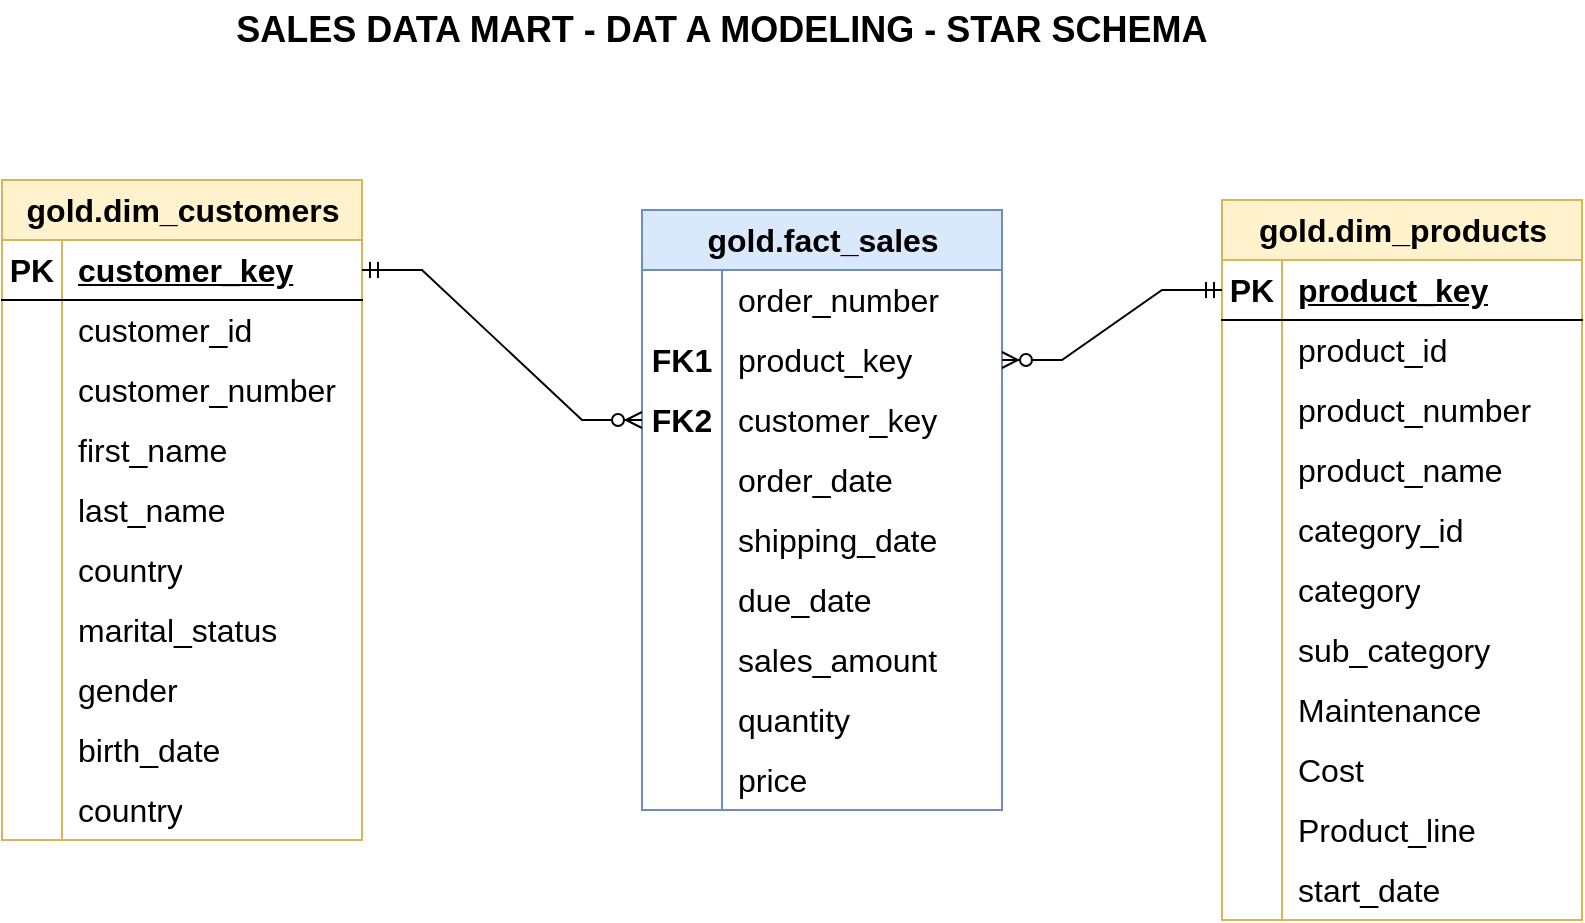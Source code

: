 <mxfile version="27.0.9">
  <diagram name="Page-1" id="srqW4klOQx4rlf8hjsOt">
    <mxGraphModel dx="1042" dy="722" grid="1" gridSize="10" guides="1" tooltips="1" connect="1" arrows="1" fold="1" page="1" pageScale="1" pageWidth="1200" pageHeight="1920" math="0" shadow="0">
      <root>
        <mxCell id="0" />
        <mxCell id="1" parent="0" />
        <mxCell id="CZATRuHfER6_7iqSGHXo-1" value="gold.dim_products" style="shape=table;startSize=30;container=1;collapsible=1;childLayout=tableLayout;fixedRows=1;rowLines=0;fontStyle=1;align=center;resizeLast=1;html=1;fontSize=16;fillColor=#fff2cc;strokeColor=#d6b656;" vertex="1" parent="1">
          <mxGeometry x="680" y="290" width="180" height="360" as="geometry" />
        </mxCell>
        <mxCell id="CZATRuHfER6_7iqSGHXo-2" value="" style="shape=tableRow;horizontal=0;startSize=0;swimlaneHead=0;swimlaneBody=0;fillColor=none;collapsible=0;dropTarget=0;points=[[0,0.5],[1,0.5]];portConstraint=eastwest;top=0;left=0;right=0;bottom=1;" vertex="1" parent="CZATRuHfER6_7iqSGHXo-1">
          <mxGeometry y="30" width="180" height="30" as="geometry" />
        </mxCell>
        <mxCell id="CZATRuHfER6_7iqSGHXo-3" value="PK" style="shape=partialRectangle;connectable=0;fillColor=none;top=0;left=0;bottom=0;right=0;fontStyle=1;overflow=hidden;whiteSpace=wrap;html=1;fontSize=16;" vertex="1" parent="CZATRuHfER6_7iqSGHXo-2">
          <mxGeometry width="30" height="30" as="geometry">
            <mxRectangle width="30" height="30" as="alternateBounds" />
          </mxGeometry>
        </mxCell>
        <mxCell id="CZATRuHfER6_7iqSGHXo-4" value="product_key" style="shape=partialRectangle;connectable=0;fillColor=none;top=0;left=0;bottom=0;right=0;align=left;spacingLeft=6;fontStyle=5;overflow=hidden;whiteSpace=wrap;html=1;fontSize=16;" vertex="1" parent="CZATRuHfER6_7iqSGHXo-2">
          <mxGeometry x="30" width="150" height="30" as="geometry">
            <mxRectangle width="150" height="30" as="alternateBounds" />
          </mxGeometry>
        </mxCell>
        <mxCell id="CZATRuHfER6_7iqSGHXo-5" value="" style="shape=tableRow;horizontal=0;startSize=0;swimlaneHead=0;swimlaneBody=0;fillColor=none;collapsible=0;dropTarget=0;points=[[0,0.5],[1,0.5]];portConstraint=eastwest;top=0;left=0;right=0;bottom=0;fontSize=16;" vertex="1" parent="CZATRuHfER6_7iqSGHXo-1">
          <mxGeometry y="60" width="180" height="30" as="geometry" />
        </mxCell>
        <mxCell id="CZATRuHfER6_7iqSGHXo-6" value="" style="shape=partialRectangle;connectable=0;fillColor=none;top=0;left=0;bottom=0;right=0;editable=1;overflow=hidden;whiteSpace=wrap;html=1;fontSize=16;" vertex="1" parent="CZATRuHfER6_7iqSGHXo-5">
          <mxGeometry width="30" height="30" as="geometry">
            <mxRectangle width="30" height="30" as="alternateBounds" />
          </mxGeometry>
        </mxCell>
        <mxCell id="CZATRuHfER6_7iqSGHXo-7" value="product_id" style="shape=partialRectangle;connectable=0;fillColor=none;top=0;left=0;bottom=0;right=0;align=left;spacingLeft=6;overflow=hidden;whiteSpace=wrap;html=1;fontSize=16;" vertex="1" parent="CZATRuHfER6_7iqSGHXo-5">
          <mxGeometry x="30" width="150" height="30" as="geometry">
            <mxRectangle width="150" height="30" as="alternateBounds" />
          </mxGeometry>
        </mxCell>
        <mxCell id="CZATRuHfER6_7iqSGHXo-8" value="" style="shape=tableRow;horizontal=0;startSize=0;swimlaneHead=0;swimlaneBody=0;fillColor=none;collapsible=0;dropTarget=0;points=[[0,0.5],[1,0.5]];portConstraint=eastwest;top=0;left=0;right=0;bottom=0;fontSize=16;" vertex="1" parent="CZATRuHfER6_7iqSGHXo-1">
          <mxGeometry y="90" width="180" height="30" as="geometry" />
        </mxCell>
        <mxCell id="CZATRuHfER6_7iqSGHXo-9" value="" style="shape=partialRectangle;connectable=0;fillColor=none;top=0;left=0;bottom=0;right=0;editable=1;overflow=hidden;whiteSpace=wrap;html=1;fontSize=16;" vertex="1" parent="CZATRuHfER6_7iqSGHXo-8">
          <mxGeometry width="30" height="30" as="geometry">
            <mxRectangle width="30" height="30" as="alternateBounds" />
          </mxGeometry>
        </mxCell>
        <mxCell id="CZATRuHfER6_7iqSGHXo-10" value="product_number" style="shape=partialRectangle;connectable=0;fillColor=none;top=0;left=0;bottom=0;right=0;align=left;spacingLeft=6;overflow=hidden;whiteSpace=wrap;html=1;fontSize=16;" vertex="1" parent="CZATRuHfER6_7iqSGHXo-8">
          <mxGeometry x="30" width="150" height="30" as="geometry">
            <mxRectangle width="150" height="30" as="alternateBounds" />
          </mxGeometry>
        </mxCell>
        <mxCell id="CZATRuHfER6_7iqSGHXo-11" value="" style="shape=tableRow;horizontal=0;startSize=0;swimlaneHead=0;swimlaneBody=0;fillColor=none;collapsible=0;dropTarget=0;points=[[0,0.5],[1,0.5]];portConstraint=eastwest;top=0;left=0;right=0;bottom=0;fontSize=16;" vertex="1" parent="CZATRuHfER6_7iqSGHXo-1">
          <mxGeometry y="120" width="180" height="30" as="geometry" />
        </mxCell>
        <mxCell id="CZATRuHfER6_7iqSGHXo-12" value="" style="shape=partialRectangle;connectable=0;fillColor=none;top=0;left=0;bottom=0;right=0;editable=1;overflow=hidden;whiteSpace=wrap;html=1;fontSize=16;" vertex="1" parent="CZATRuHfER6_7iqSGHXo-11">
          <mxGeometry width="30" height="30" as="geometry">
            <mxRectangle width="30" height="30" as="alternateBounds" />
          </mxGeometry>
        </mxCell>
        <mxCell id="CZATRuHfER6_7iqSGHXo-13" value="product_name" style="shape=partialRectangle;connectable=0;fillColor=none;top=0;left=0;bottom=0;right=0;align=left;spacingLeft=6;overflow=hidden;whiteSpace=wrap;html=1;fontSize=16;" vertex="1" parent="CZATRuHfER6_7iqSGHXo-11">
          <mxGeometry x="30" width="150" height="30" as="geometry">
            <mxRectangle width="150" height="30" as="alternateBounds" />
          </mxGeometry>
        </mxCell>
        <mxCell id="CZATRuHfER6_7iqSGHXo-43" style="shape=tableRow;horizontal=0;startSize=0;swimlaneHead=0;swimlaneBody=0;fillColor=none;collapsible=0;dropTarget=0;points=[[0,0.5],[1,0.5]];portConstraint=eastwest;top=0;left=0;right=0;bottom=0;fontSize=16;" vertex="1" parent="CZATRuHfER6_7iqSGHXo-1">
          <mxGeometry y="150" width="180" height="30" as="geometry" />
        </mxCell>
        <mxCell id="CZATRuHfER6_7iqSGHXo-44" style="shape=partialRectangle;connectable=0;fillColor=none;top=0;left=0;bottom=0;right=0;editable=1;overflow=hidden;whiteSpace=wrap;html=1;fontSize=16;" vertex="1" parent="CZATRuHfER6_7iqSGHXo-43">
          <mxGeometry width="30" height="30" as="geometry">
            <mxRectangle width="30" height="30" as="alternateBounds" />
          </mxGeometry>
        </mxCell>
        <mxCell id="CZATRuHfER6_7iqSGHXo-45" value="category_id" style="shape=partialRectangle;connectable=0;fillColor=none;top=0;left=0;bottom=0;right=0;align=left;spacingLeft=6;overflow=hidden;whiteSpace=wrap;html=1;fontSize=16;" vertex="1" parent="CZATRuHfER6_7iqSGHXo-43">
          <mxGeometry x="30" width="150" height="30" as="geometry">
            <mxRectangle width="150" height="30" as="alternateBounds" />
          </mxGeometry>
        </mxCell>
        <mxCell id="CZATRuHfER6_7iqSGHXo-52" style="shape=tableRow;horizontal=0;startSize=0;swimlaneHead=0;swimlaneBody=0;fillColor=none;collapsible=0;dropTarget=0;points=[[0,0.5],[1,0.5]];portConstraint=eastwest;top=0;left=0;right=0;bottom=0;fontSize=16;" vertex="1" parent="CZATRuHfER6_7iqSGHXo-1">
          <mxGeometry y="180" width="180" height="30" as="geometry" />
        </mxCell>
        <mxCell id="CZATRuHfER6_7iqSGHXo-53" style="shape=partialRectangle;connectable=0;fillColor=none;top=0;left=0;bottom=0;right=0;editable=1;overflow=hidden;whiteSpace=wrap;html=1;fontSize=16;" vertex="1" parent="CZATRuHfER6_7iqSGHXo-52">
          <mxGeometry width="30" height="30" as="geometry">
            <mxRectangle width="30" height="30" as="alternateBounds" />
          </mxGeometry>
        </mxCell>
        <mxCell id="CZATRuHfER6_7iqSGHXo-54" value="category" style="shape=partialRectangle;connectable=0;fillColor=none;top=0;left=0;bottom=0;right=0;align=left;spacingLeft=6;overflow=hidden;whiteSpace=wrap;html=1;fontSize=16;" vertex="1" parent="CZATRuHfER6_7iqSGHXo-52">
          <mxGeometry x="30" width="150" height="30" as="geometry">
            <mxRectangle width="150" height="30" as="alternateBounds" />
          </mxGeometry>
        </mxCell>
        <mxCell id="CZATRuHfER6_7iqSGHXo-49" style="shape=tableRow;horizontal=0;startSize=0;swimlaneHead=0;swimlaneBody=0;fillColor=none;collapsible=0;dropTarget=0;points=[[0,0.5],[1,0.5]];portConstraint=eastwest;top=0;left=0;right=0;bottom=0;fontSize=16;" vertex="1" parent="CZATRuHfER6_7iqSGHXo-1">
          <mxGeometry y="210" width="180" height="30" as="geometry" />
        </mxCell>
        <mxCell id="CZATRuHfER6_7iqSGHXo-50" style="shape=partialRectangle;connectable=0;fillColor=none;top=0;left=0;bottom=0;right=0;editable=1;overflow=hidden;whiteSpace=wrap;html=1;fontSize=16;" vertex="1" parent="CZATRuHfER6_7iqSGHXo-49">
          <mxGeometry width="30" height="30" as="geometry">
            <mxRectangle width="30" height="30" as="alternateBounds" />
          </mxGeometry>
        </mxCell>
        <mxCell id="CZATRuHfER6_7iqSGHXo-51" value="sub_category" style="shape=partialRectangle;connectable=0;fillColor=none;top=0;left=0;bottom=0;right=0;align=left;spacingLeft=6;overflow=hidden;whiteSpace=wrap;html=1;fontSize=16;" vertex="1" parent="CZATRuHfER6_7iqSGHXo-49">
          <mxGeometry x="30" width="150" height="30" as="geometry">
            <mxRectangle width="150" height="30" as="alternateBounds" />
          </mxGeometry>
        </mxCell>
        <mxCell id="CZATRuHfER6_7iqSGHXo-46" style="shape=tableRow;horizontal=0;startSize=0;swimlaneHead=0;swimlaneBody=0;fillColor=none;collapsible=0;dropTarget=0;points=[[0,0.5],[1,0.5]];portConstraint=eastwest;top=0;left=0;right=0;bottom=0;fontSize=16;" vertex="1" parent="CZATRuHfER6_7iqSGHXo-1">
          <mxGeometry y="240" width="180" height="30" as="geometry" />
        </mxCell>
        <mxCell id="CZATRuHfER6_7iqSGHXo-47" style="shape=partialRectangle;connectable=0;fillColor=none;top=0;left=0;bottom=0;right=0;editable=1;overflow=hidden;whiteSpace=wrap;html=1;fontSize=16;" vertex="1" parent="CZATRuHfER6_7iqSGHXo-46">
          <mxGeometry width="30" height="30" as="geometry">
            <mxRectangle width="30" height="30" as="alternateBounds" />
          </mxGeometry>
        </mxCell>
        <mxCell id="CZATRuHfER6_7iqSGHXo-48" value="Maintenance" style="shape=partialRectangle;connectable=0;fillColor=none;top=0;left=0;bottom=0;right=0;align=left;spacingLeft=6;overflow=hidden;whiteSpace=wrap;html=1;fontSize=16;" vertex="1" parent="CZATRuHfER6_7iqSGHXo-46">
          <mxGeometry x="30" width="150" height="30" as="geometry">
            <mxRectangle width="150" height="30" as="alternateBounds" />
          </mxGeometry>
        </mxCell>
        <mxCell id="CZATRuHfER6_7iqSGHXo-55" style="shape=tableRow;horizontal=0;startSize=0;swimlaneHead=0;swimlaneBody=0;fillColor=none;collapsible=0;dropTarget=0;points=[[0,0.5],[1,0.5]];portConstraint=eastwest;top=0;left=0;right=0;bottom=0;fontSize=16;" vertex="1" parent="CZATRuHfER6_7iqSGHXo-1">
          <mxGeometry y="270" width="180" height="30" as="geometry" />
        </mxCell>
        <mxCell id="CZATRuHfER6_7iqSGHXo-56" style="shape=partialRectangle;connectable=0;fillColor=none;top=0;left=0;bottom=0;right=0;editable=1;overflow=hidden;whiteSpace=wrap;html=1;fontSize=16;" vertex="1" parent="CZATRuHfER6_7iqSGHXo-55">
          <mxGeometry width="30" height="30" as="geometry">
            <mxRectangle width="30" height="30" as="alternateBounds" />
          </mxGeometry>
        </mxCell>
        <mxCell id="CZATRuHfER6_7iqSGHXo-57" value="Cost" style="shape=partialRectangle;connectable=0;fillColor=none;top=0;left=0;bottom=0;right=0;align=left;spacingLeft=6;overflow=hidden;whiteSpace=wrap;html=1;fontSize=16;" vertex="1" parent="CZATRuHfER6_7iqSGHXo-55">
          <mxGeometry x="30" width="150" height="30" as="geometry">
            <mxRectangle width="150" height="30" as="alternateBounds" />
          </mxGeometry>
        </mxCell>
        <mxCell id="CZATRuHfER6_7iqSGHXo-58" style="shape=tableRow;horizontal=0;startSize=0;swimlaneHead=0;swimlaneBody=0;fillColor=none;collapsible=0;dropTarget=0;points=[[0,0.5],[1,0.5]];portConstraint=eastwest;top=0;left=0;right=0;bottom=0;fontSize=16;" vertex="1" parent="CZATRuHfER6_7iqSGHXo-1">
          <mxGeometry y="300" width="180" height="30" as="geometry" />
        </mxCell>
        <mxCell id="CZATRuHfER6_7iqSGHXo-59" style="shape=partialRectangle;connectable=0;fillColor=none;top=0;left=0;bottom=0;right=0;editable=1;overflow=hidden;whiteSpace=wrap;html=1;fontSize=16;" vertex="1" parent="CZATRuHfER6_7iqSGHXo-58">
          <mxGeometry width="30" height="30" as="geometry">
            <mxRectangle width="30" height="30" as="alternateBounds" />
          </mxGeometry>
        </mxCell>
        <mxCell id="CZATRuHfER6_7iqSGHXo-60" value="Product_line" style="shape=partialRectangle;connectable=0;fillColor=none;top=0;left=0;bottom=0;right=0;align=left;spacingLeft=6;overflow=hidden;whiteSpace=wrap;html=1;fontSize=16;" vertex="1" parent="CZATRuHfER6_7iqSGHXo-58">
          <mxGeometry x="30" width="150" height="30" as="geometry">
            <mxRectangle width="150" height="30" as="alternateBounds" />
          </mxGeometry>
        </mxCell>
        <mxCell id="CZATRuHfER6_7iqSGHXo-61" style="shape=tableRow;horizontal=0;startSize=0;swimlaneHead=0;swimlaneBody=0;fillColor=none;collapsible=0;dropTarget=0;points=[[0,0.5],[1,0.5]];portConstraint=eastwest;top=0;left=0;right=0;bottom=0;fontSize=16;" vertex="1" parent="CZATRuHfER6_7iqSGHXo-1">
          <mxGeometry y="330" width="180" height="30" as="geometry" />
        </mxCell>
        <mxCell id="CZATRuHfER6_7iqSGHXo-62" style="shape=partialRectangle;connectable=0;fillColor=none;top=0;left=0;bottom=0;right=0;editable=1;overflow=hidden;whiteSpace=wrap;html=1;fontSize=16;" vertex="1" parent="CZATRuHfER6_7iqSGHXo-61">
          <mxGeometry width="30" height="30" as="geometry">
            <mxRectangle width="30" height="30" as="alternateBounds" />
          </mxGeometry>
        </mxCell>
        <mxCell id="CZATRuHfER6_7iqSGHXo-63" value="start_date" style="shape=partialRectangle;connectable=0;fillColor=none;top=0;left=0;bottom=0;right=0;align=left;spacingLeft=6;overflow=hidden;whiteSpace=wrap;html=1;fontSize=16;" vertex="1" parent="CZATRuHfER6_7iqSGHXo-61">
          <mxGeometry x="30" width="150" height="30" as="geometry">
            <mxRectangle width="150" height="30" as="alternateBounds" />
          </mxGeometry>
        </mxCell>
        <mxCell id="CZATRuHfER6_7iqSGHXo-14" value="gold.fact_sales" style="shape=table;startSize=30;container=1;collapsible=1;childLayout=tableLayout;fixedRows=1;rowLines=0;fontStyle=1;align=center;resizeLast=1;html=1;fontSize=16;fillColor=#dae8fc;strokeColor=#6c8ebf;" vertex="1" parent="1">
          <mxGeometry x="390" y="295" width="180" height="300" as="geometry">
            <mxRectangle x="250" y="275" width="120" height="30" as="alternateBounds" />
          </mxGeometry>
        </mxCell>
        <mxCell id="CZATRuHfER6_7iqSGHXo-18" value="" style="shape=tableRow;horizontal=0;startSize=0;swimlaneHead=0;swimlaneBody=0;fillColor=none;collapsible=0;dropTarget=0;points=[[0,0.5],[1,0.5]];portConstraint=eastwest;top=0;left=0;right=0;bottom=0;fontSize=16;" vertex="1" parent="CZATRuHfER6_7iqSGHXo-14">
          <mxGeometry y="30" width="180" height="30" as="geometry" />
        </mxCell>
        <mxCell id="CZATRuHfER6_7iqSGHXo-19" value="" style="shape=partialRectangle;connectable=0;fillColor=none;top=0;left=0;bottom=0;right=0;editable=1;overflow=hidden;whiteSpace=wrap;html=1;fontSize=16;" vertex="1" parent="CZATRuHfER6_7iqSGHXo-18">
          <mxGeometry width="40" height="30" as="geometry">
            <mxRectangle width="40" height="30" as="alternateBounds" />
          </mxGeometry>
        </mxCell>
        <mxCell id="CZATRuHfER6_7iqSGHXo-20" value="order_number" style="shape=partialRectangle;connectable=0;fillColor=none;top=0;left=0;bottom=0;right=0;align=left;spacingLeft=6;overflow=hidden;whiteSpace=wrap;html=1;fontSize=16;" vertex="1" parent="CZATRuHfER6_7iqSGHXo-18">
          <mxGeometry x="40" width="140" height="30" as="geometry">
            <mxRectangle width="140" height="30" as="alternateBounds" />
          </mxGeometry>
        </mxCell>
        <mxCell id="CZATRuHfER6_7iqSGHXo-21" value="" style="shape=tableRow;horizontal=0;startSize=0;swimlaneHead=0;swimlaneBody=0;fillColor=none;collapsible=0;dropTarget=0;points=[[0,0.5],[1,0.5]];portConstraint=eastwest;top=0;left=0;right=0;bottom=0;fontSize=16;" vertex="1" parent="CZATRuHfER6_7iqSGHXo-14">
          <mxGeometry y="60" width="180" height="30" as="geometry" />
        </mxCell>
        <mxCell id="CZATRuHfER6_7iqSGHXo-22" value="FK1" style="shape=partialRectangle;connectable=0;fillColor=none;top=0;left=0;bottom=0;right=0;editable=1;overflow=hidden;whiteSpace=wrap;html=1;fontSize=16;fontStyle=1" vertex="1" parent="CZATRuHfER6_7iqSGHXo-21">
          <mxGeometry width="40" height="30" as="geometry">
            <mxRectangle width="40" height="30" as="alternateBounds" />
          </mxGeometry>
        </mxCell>
        <mxCell id="CZATRuHfER6_7iqSGHXo-23" value="product_key" style="shape=partialRectangle;connectable=0;fillColor=none;top=0;left=0;bottom=0;right=0;align=left;spacingLeft=6;overflow=hidden;whiteSpace=wrap;html=1;fontSize=16;" vertex="1" parent="CZATRuHfER6_7iqSGHXo-21">
          <mxGeometry x="40" width="140" height="30" as="geometry">
            <mxRectangle width="140" height="30" as="alternateBounds" />
          </mxGeometry>
        </mxCell>
        <mxCell id="CZATRuHfER6_7iqSGHXo-24" value="" style="shape=tableRow;horizontal=0;startSize=0;swimlaneHead=0;swimlaneBody=0;fillColor=none;collapsible=0;dropTarget=0;points=[[0,0.5],[1,0.5]];portConstraint=eastwest;top=0;left=0;right=0;bottom=0;fontSize=16;" vertex="1" parent="CZATRuHfER6_7iqSGHXo-14">
          <mxGeometry y="90" width="180" height="30" as="geometry" />
        </mxCell>
        <mxCell id="CZATRuHfER6_7iqSGHXo-25" value="FK2" style="shape=partialRectangle;connectable=0;fillColor=none;top=0;left=0;bottom=0;right=0;editable=1;overflow=hidden;whiteSpace=wrap;html=1;fontSize=16;fontStyle=1" vertex="1" parent="CZATRuHfER6_7iqSGHXo-24">
          <mxGeometry width="40" height="30" as="geometry">
            <mxRectangle width="40" height="30" as="alternateBounds" />
          </mxGeometry>
        </mxCell>
        <mxCell id="CZATRuHfER6_7iqSGHXo-26" value="customer_key" style="shape=partialRectangle;connectable=0;fillColor=none;top=0;left=0;bottom=0;right=0;align=left;spacingLeft=6;overflow=hidden;whiteSpace=wrap;html=1;fontSize=16;" vertex="1" parent="CZATRuHfER6_7iqSGHXo-24">
          <mxGeometry x="40" width="140" height="30" as="geometry">
            <mxRectangle width="140" height="30" as="alternateBounds" />
          </mxGeometry>
        </mxCell>
        <mxCell id="CZATRuHfER6_7iqSGHXo-85" style="shape=tableRow;horizontal=0;startSize=0;swimlaneHead=0;swimlaneBody=0;fillColor=none;collapsible=0;dropTarget=0;points=[[0,0.5],[1,0.5]];portConstraint=eastwest;top=0;left=0;right=0;bottom=0;fontSize=16;" vertex="1" parent="CZATRuHfER6_7iqSGHXo-14">
          <mxGeometry y="120" width="180" height="30" as="geometry" />
        </mxCell>
        <mxCell id="CZATRuHfER6_7iqSGHXo-86" style="shape=partialRectangle;connectable=0;fillColor=none;top=0;left=0;bottom=0;right=0;editable=1;overflow=hidden;whiteSpace=wrap;html=1;fontSize=16;" vertex="1" parent="CZATRuHfER6_7iqSGHXo-85">
          <mxGeometry width="40" height="30" as="geometry">
            <mxRectangle width="40" height="30" as="alternateBounds" />
          </mxGeometry>
        </mxCell>
        <mxCell id="CZATRuHfER6_7iqSGHXo-87" value="order_date" style="shape=partialRectangle;connectable=0;fillColor=none;top=0;left=0;bottom=0;right=0;align=left;spacingLeft=6;overflow=hidden;whiteSpace=wrap;html=1;fontSize=16;" vertex="1" parent="CZATRuHfER6_7iqSGHXo-85">
          <mxGeometry x="40" width="140" height="30" as="geometry">
            <mxRectangle width="140" height="30" as="alternateBounds" />
          </mxGeometry>
        </mxCell>
        <mxCell id="CZATRuHfER6_7iqSGHXo-88" style="shape=tableRow;horizontal=0;startSize=0;swimlaneHead=0;swimlaneBody=0;fillColor=none;collapsible=0;dropTarget=0;points=[[0,0.5],[1,0.5]];portConstraint=eastwest;top=0;left=0;right=0;bottom=0;fontSize=16;" vertex="1" parent="CZATRuHfER6_7iqSGHXo-14">
          <mxGeometry y="150" width="180" height="30" as="geometry" />
        </mxCell>
        <mxCell id="CZATRuHfER6_7iqSGHXo-89" style="shape=partialRectangle;connectable=0;fillColor=none;top=0;left=0;bottom=0;right=0;editable=1;overflow=hidden;whiteSpace=wrap;html=1;fontSize=16;" vertex="1" parent="CZATRuHfER6_7iqSGHXo-88">
          <mxGeometry width="40" height="30" as="geometry">
            <mxRectangle width="40" height="30" as="alternateBounds" />
          </mxGeometry>
        </mxCell>
        <mxCell id="CZATRuHfER6_7iqSGHXo-90" value="shipping_date" style="shape=partialRectangle;connectable=0;fillColor=none;top=0;left=0;bottom=0;right=0;align=left;spacingLeft=6;overflow=hidden;whiteSpace=wrap;html=1;fontSize=16;" vertex="1" parent="CZATRuHfER6_7iqSGHXo-88">
          <mxGeometry x="40" width="140" height="30" as="geometry">
            <mxRectangle width="140" height="30" as="alternateBounds" />
          </mxGeometry>
        </mxCell>
        <mxCell id="CZATRuHfER6_7iqSGHXo-91" style="shape=tableRow;horizontal=0;startSize=0;swimlaneHead=0;swimlaneBody=0;fillColor=none;collapsible=0;dropTarget=0;points=[[0,0.5],[1,0.5]];portConstraint=eastwest;top=0;left=0;right=0;bottom=0;fontSize=16;" vertex="1" parent="CZATRuHfER6_7iqSGHXo-14">
          <mxGeometry y="180" width="180" height="30" as="geometry" />
        </mxCell>
        <mxCell id="CZATRuHfER6_7iqSGHXo-92" style="shape=partialRectangle;connectable=0;fillColor=none;top=0;left=0;bottom=0;right=0;editable=1;overflow=hidden;whiteSpace=wrap;html=1;fontSize=16;" vertex="1" parent="CZATRuHfER6_7iqSGHXo-91">
          <mxGeometry width="40" height="30" as="geometry">
            <mxRectangle width="40" height="30" as="alternateBounds" />
          </mxGeometry>
        </mxCell>
        <mxCell id="CZATRuHfER6_7iqSGHXo-93" value="due_date" style="shape=partialRectangle;connectable=0;fillColor=none;top=0;left=0;bottom=0;right=0;align=left;spacingLeft=6;overflow=hidden;whiteSpace=wrap;html=1;fontSize=16;" vertex="1" parent="CZATRuHfER6_7iqSGHXo-91">
          <mxGeometry x="40" width="140" height="30" as="geometry">
            <mxRectangle width="140" height="30" as="alternateBounds" />
          </mxGeometry>
        </mxCell>
        <mxCell id="CZATRuHfER6_7iqSGHXo-94" style="shape=tableRow;horizontal=0;startSize=0;swimlaneHead=0;swimlaneBody=0;fillColor=none;collapsible=0;dropTarget=0;points=[[0,0.5],[1,0.5]];portConstraint=eastwest;top=0;left=0;right=0;bottom=0;fontSize=16;" vertex="1" parent="CZATRuHfER6_7iqSGHXo-14">
          <mxGeometry y="210" width="180" height="30" as="geometry" />
        </mxCell>
        <mxCell id="CZATRuHfER6_7iqSGHXo-95" style="shape=partialRectangle;connectable=0;fillColor=none;top=0;left=0;bottom=0;right=0;editable=1;overflow=hidden;whiteSpace=wrap;html=1;fontSize=16;" vertex="1" parent="CZATRuHfER6_7iqSGHXo-94">
          <mxGeometry width="40" height="30" as="geometry">
            <mxRectangle width="40" height="30" as="alternateBounds" />
          </mxGeometry>
        </mxCell>
        <mxCell id="CZATRuHfER6_7iqSGHXo-96" value="sales_amount" style="shape=partialRectangle;connectable=0;fillColor=none;top=0;left=0;bottom=0;right=0;align=left;spacingLeft=6;overflow=hidden;whiteSpace=wrap;html=1;fontSize=16;" vertex="1" parent="CZATRuHfER6_7iqSGHXo-94">
          <mxGeometry x="40" width="140" height="30" as="geometry">
            <mxRectangle width="140" height="30" as="alternateBounds" />
          </mxGeometry>
        </mxCell>
        <mxCell id="CZATRuHfER6_7iqSGHXo-97" style="shape=tableRow;horizontal=0;startSize=0;swimlaneHead=0;swimlaneBody=0;fillColor=none;collapsible=0;dropTarget=0;points=[[0,0.5],[1,0.5]];portConstraint=eastwest;top=0;left=0;right=0;bottom=0;fontSize=16;" vertex="1" parent="CZATRuHfER6_7iqSGHXo-14">
          <mxGeometry y="240" width="180" height="30" as="geometry" />
        </mxCell>
        <mxCell id="CZATRuHfER6_7iqSGHXo-98" style="shape=partialRectangle;connectable=0;fillColor=none;top=0;left=0;bottom=0;right=0;editable=1;overflow=hidden;whiteSpace=wrap;html=1;fontSize=16;" vertex="1" parent="CZATRuHfER6_7iqSGHXo-97">
          <mxGeometry width="40" height="30" as="geometry">
            <mxRectangle width="40" height="30" as="alternateBounds" />
          </mxGeometry>
        </mxCell>
        <mxCell id="CZATRuHfER6_7iqSGHXo-99" value="quantity" style="shape=partialRectangle;connectable=0;fillColor=none;top=0;left=0;bottom=0;right=0;align=left;spacingLeft=6;overflow=hidden;whiteSpace=wrap;html=1;fontSize=16;" vertex="1" parent="CZATRuHfER6_7iqSGHXo-97">
          <mxGeometry x="40" width="140" height="30" as="geometry">
            <mxRectangle width="140" height="30" as="alternateBounds" />
          </mxGeometry>
        </mxCell>
        <mxCell id="CZATRuHfER6_7iqSGHXo-100" style="shape=tableRow;horizontal=0;startSize=0;swimlaneHead=0;swimlaneBody=0;fillColor=none;collapsible=0;dropTarget=0;points=[[0,0.5],[1,0.5]];portConstraint=eastwest;top=0;left=0;right=0;bottom=0;fontSize=16;" vertex="1" parent="CZATRuHfER6_7iqSGHXo-14">
          <mxGeometry y="270" width="180" height="30" as="geometry" />
        </mxCell>
        <mxCell id="CZATRuHfER6_7iqSGHXo-101" style="shape=partialRectangle;connectable=0;fillColor=none;top=0;left=0;bottom=0;right=0;editable=1;overflow=hidden;whiteSpace=wrap;html=1;fontSize=16;" vertex="1" parent="CZATRuHfER6_7iqSGHXo-100">
          <mxGeometry width="40" height="30" as="geometry">
            <mxRectangle width="40" height="30" as="alternateBounds" />
          </mxGeometry>
        </mxCell>
        <mxCell id="CZATRuHfER6_7iqSGHXo-102" value="price" style="shape=partialRectangle;connectable=0;fillColor=none;top=0;left=0;bottom=0;right=0;align=left;spacingLeft=6;overflow=hidden;whiteSpace=wrap;html=1;fontSize=16;" vertex="1" parent="CZATRuHfER6_7iqSGHXo-100">
          <mxGeometry x="40" width="140" height="30" as="geometry">
            <mxRectangle width="140" height="30" as="alternateBounds" />
          </mxGeometry>
        </mxCell>
        <mxCell id="CZATRuHfER6_7iqSGHXo-27" value="gold.dim_customers" style="shape=table;startSize=30;container=1;collapsible=1;childLayout=tableLayout;fixedRows=1;rowLines=0;fontStyle=1;align=center;resizeLast=1;html=1;fontSize=16;fillColor=#fff2cc;strokeColor=#d6b656;" vertex="1" parent="1">
          <mxGeometry x="70" y="280" width="180" height="330" as="geometry" />
        </mxCell>
        <mxCell id="CZATRuHfER6_7iqSGHXo-28" value="" style="shape=tableRow;horizontal=0;startSize=0;swimlaneHead=0;swimlaneBody=0;fillColor=none;collapsible=0;dropTarget=0;points=[[0,0.5],[1,0.5]];portConstraint=eastwest;top=0;left=0;right=0;bottom=1;fontSize=16;" vertex="1" parent="CZATRuHfER6_7iqSGHXo-27">
          <mxGeometry y="30" width="180" height="30" as="geometry" />
        </mxCell>
        <mxCell id="CZATRuHfER6_7iqSGHXo-29" value="PK" style="shape=partialRectangle;connectable=0;fillColor=none;top=0;left=0;bottom=0;right=0;fontStyle=1;overflow=hidden;whiteSpace=wrap;html=1;fontSize=16;" vertex="1" parent="CZATRuHfER6_7iqSGHXo-28">
          <mxGeometry width="30" height="30" as="geometry">
            <mxRectangle width="30" height="30" as="alternateBounds" />
          </mxGeometry>
        </mxCell>
        <mxCell id="CZATRuHfER6_7iqSGHXo-30" value="customer_key" style="shape=partialRectangle;connectable=0;fillColor=none;top=0;left=0;bottom=0;right=0;align=left;spacingLeft=6;fontStyle=5;overflow=hidden;whiteSpace=wrap;html=1;fontSize=16;" vertex="1" parent="CZATRuHfER6_7iqSGHXo-28">
          <mxGeometry x="30" width="150" height="30" as="geometry">
            <mxRectangle width="150" height="30" as="alternateBounds" />
          </mxGeometry>
        </mxCell>
        <mxCell id="CZATRuHfER6_7iqSGHXo-31" value="" style="shape=tableRow;horizontal=0;startSize=0;swimlaneHead=0;swimlaneBody=0;fillColor=none;collapsible=0;dropTarget=0;points=[[0,0.5],[1,0.5]];portConstraint=eastwest;top=0;left=0;right=0;bottom=0;fontSize=16;" vertex="1" parent="CZATRuHfER6_7iqSGHXo-27">
          <mxGeometry y="60" width="180" height="30" as="geometry" />
        </mxCell>
        <mxCell id="CZATRuHfER6_7iqSGHXo-32" value="" style="shape=partialRectangle;connectable=0;fillColor=none;top=0;left=0;bottom=0;right=0;editable=1;overflow=hidden;whiteSpace=wrap;html=1;fontSize=16;" vertex="1" parent="CZATRuHfER6_7iqSGHXo-31">
          <mxGeometry width="30" height="30" as="geometry">
            <mxRectangle width="30" height="30" as="alternateBounds" />
          </mxGeometry>
        </mxCell>
        <mxCell id="CZATRuHfER6_7iqSGHXo-33" value="customer_id" style="shape=partialRectangle;connectable=0;fillColor=none;top=0;left=0;bottom=0;right=0;align=left;spacingLeft=6;overflow=hidden;whiteSpace=wrap;html=1;fontSize=16;" vertex="1" parent="CZATRuHfER6_7iqSGHXo-31">
          <mxGeometry x="30" width="150" height="30" as="geometry">
            <mxRectangle width="150" height="30" as="alternateBounds" />
          </mxGeometry>
        </mxCell>
        <mxCell id="CZATRuHfER6_7iqSGHXo-34" value="" style="shape=tableRow;horizontal=0;startSize=0;swimlaneHead=0;swimlaneBody=0;fillColor=none;collapsible=0;dropTarget=0;points=[[0,0.5],[1,0.5]];portConstraint=eastwest;top=0;left=0;right=0;bottom=0;fontSize=16;" vertex="1" parent="CZATRuHfER6_7iqSGHXo-27">
          <mxGeometry y="90" width="180" height="30" as="geometry" />
        </mxCell>
        <mxCell id="CZATRuHfER6_7iqSGHXo-35" value="" style="shape=partialRectangle;connectable=0;fillColor=none;top=0;left=0;bottom=0;right=0;editable=1;overflow=hidden;whiteSpace=wrap;html=1;fontSize=16;" vertex="1" parent="CZATRuHfER6_7iqSGHXo-34">
          <mxGeometry width="30" height="30" as="geometry">
            <mxRectangle width="30" height="30" as="alternateBounds" />
          </mxGeometry>
        </mxCell>
        <mxCell id="CZATRuHfER6_7iqSGHXo-36" value="customer_number" style="shape=partialRectangle;connectable=0;fillColor=none;top=0;left=0;bottom=0;right=0;align=left;spacingLeft=6;overflow=hidden;whiteSpace=wrap;html=1;fontSize=16;" vertex="1" parent="CZATRuHfER6_7iqSGHXo-34">
          <mxGeometry x="30" width="150" height="30" as="geometry">
            <mxRectangle width="150" height="30" as="alternateBounds" />
          </mxGeometry>
        </mxCell>
        <mxCell id="CZATRuHfER6_7iqSGHXo-37" value="" style="shape=tableRow;horizontal=0;startSize=0;swimlaneHead=0;swimlaneBody=0;fillColor=none;collapsible=0;dropTarget=0;points=[[0,0.5],[1,0.5]];portConstraint=eastwest;top=0;left=0;right=0;bottom=0;fontSize=16;" vertex="1" parent="CZATRuHfER6_7iqSGHXo-27">
          <mxGeometry y="120" width="180" height="30" as="geometry" />
        </mxCell>
        <mxCell id="CZATRuHfER6_7iqSGHXo-38" value="" style="shape=partialRectangle;connectable=0;fillColor=none;top=0;left=0;bottom=0;right=0;editable=1;overflow=hidden;whiteSpace=wrap;html=1;fontSize=16;" vertex="1" parent="CZATRuHfER6_7iqSGHXo-37">
          <mxGeometry width="30" height="30" as="geometry">
            <mxRectangle width="30" height="30" as="alternateBounds" />
          </mxGeometry>
        </mxCell>
        <mxCell id="CZATRuHfER6_7iqSGHXo-39" value="first_name" style="shape=partialRectangle;connectable=0;fillColor=none;top=0;left=0;bottom=0;right=0;align=left;spacingLeft=6;overflow=hidden;whiteSpace=wrap;html=1;fontSize=16;" vertex="1" parent="CZATRuHfER6_7iqSGHXo-37">
          <mxGeometry x="30" width="150" height="30" as="geometry">
            <mxRectangle width="150" height="30" as="alternateBounds" />
          </mxGeometry>
        </mxCell>
        <mxCell id="CZATRuHfER6_7iqSGHXo-64" style="shape=tableRow;horizontal=0;startSize=0;swimlaneHead=0;swimlaneBody=0;fillColor=none;collapsible=0;dropTarget=0;points=[[0,0.5],[1,0.5]];portConstraint=eastwest;top=0;left=0;right=0;bottom=0;fontSize=16;" vertex="1" parent="CZATRuHfER6_7iqSGHXo-27">
          <mxGeometry y="150" width="180" height="30" as="geometry" />
        </mxCell>
        <mxCell id="CZATRuHfER6_7iqSGHXo-65" style="shape=partialRectangle;connectable=0;fillColor=none;top=0;left=0;bottom=0;right=0;editable=1;overflow=hidden;whiteSpace=wrap;html=1;fontSize=16;" vertex="1" parent="CZATRuHfER6_7iqSGHXo-64">
          <mxGeometry width="30" height="30" as="geometry">
            <mxRectangle width="30" height="30" as="alternateBounds" />
          </mxGeometry>
        </mxCell>
        <mxCell id="CZATRuHfER6_7iqSGHXo-66" value="last_name" style="shape=partialRectangle;connectable=0;fillColor=none;top=0;left=0;bottom=0;right=0;align=left;spacingLeft=6;overflow=hidden;whiteSpace=wrap;html=1;fontSize=16;" vertex="1" parent="CZATRuHfER6_7iqSGHXo-64">
          <mxGeometry x="30" width="150" height="30" as="geometry">
            <mxRectangle width="150" height="30" as="alternateBounds" />
          </mxGeometry>
        </mxCell>
        <mxCell id="CZATRuHfER6_7iqSGHXo-67" style="shape=tableRow;horizontal=0;startSize=0;swimlaneHead=0;swimlaneBody=0;fillColor=none;collapsible=0;dropTarget=0;points=[[0,0.5],[1,0.5]];portConstraint=eastwest;top=0;left=0;right=0;bottom=0;fontSize=16;" vertex="1" parent="CZATRuHfER6_7iqSGHXo-27">
          <mxGeometry y="180" width="180" height="30" as="geometry" />
        </mxCell>
        <mxCell id="CZATRuHfER6_7iqSGHXo-68" style="shape=partialRectangle;connectable=0;fillColor=none;top=0;left=0;bottom=0;right=0;editable=1;overflow=hidden;whiteSpace=wrap;html=1;fontSize=16;" vertex="1" parent="CZATRuHfER6_7iqSGHXo-67">
          <mxGeometry width="30" height="30" as="geometry">
            <mxRectangle width="30" height="30" as="alternateBounds" />
          </mxGeometry>
        </mxCell>
        <mxCell id="CZATRuHfER6_7iqSGHXo-69" value="country" style="shape=partialRectangle;connectable=0;fillColor=none;top=0;left=0;bottom=0;right=0;align=left;spacingLeft=6;overflow=hidden;whiteSpace=wrap;html=1;fontSize=16;" vertex="1" parent="CZATRuHfER6_7iqSGHXo-67">
          <mxGeometry x="30" width="150" height="30" as="geometry">
            <mxRectangle width="150" height="30" as="alternateBounds" />
          </mxGeometry>
        </mxCell>
        <mxCell id="CZATRuHfER6_7iqSGHXo-70" style="shape=tableRow;horizontal=0;startSize=0;swimlaneHead=0;swimlaneBody=0;fillColor=none;collapsible=0;dropTarget=0;points=[[0,0.5],[1,0.5]];portConstraint=eastwest;top=0;left=0;right=0;bottom=0;fontSize=16;" vertex="1" parent="CZATRuHfER6_7iqSGHXo-27">
          <mxGeometry y="210" width="180" height="30" as="geometry" />
        </mxCell>
        <mxCell id="CZATRuHfER6_7iqSGHXo-71" style="shape=partialRectangle;connectable=0;fillColor=none;top=0;left=0;bottom=0;right=0;editable=1;overflow=hidden;whiteSpace=wrap;html=1;fontSize=16;" vertex="1" parent="CZATRuHfER6_7iqSGHXo-70">
          <mxGeometry width="30" height="30" as="geometry">
            <mxRectangle width="30" height="30" as="alternateBounds" />
          </mxGeometry>
        </mxCell>
        <mxCell id="CZATRuHfER6_7iqSGHXo-72" value="marital_status" style="shape=partialRectangle;connectable=0;fillColor=none;top=0;left=0;bottom=0;right=0;align=left;spacingLeft=6;overflow=hidden;whiteSpace=wrap;html=1;fontSize=16;" vertex="1" parent="CZATRuHfER6_7iqSGHXo-70">
          <mxGeometry x="30" width="150" height="30" as="geometry">
            <mxRectangle width="150" height="30" as="alternateBounds" />
          </mxGeometry>
        </mxCell>
        <mxCell id="CZATRuHfER6_7iqSGHXo-73" style="shape=tableRow;horizontal=0;startSize=0;swimlaneHead=0;swimlaneBody=0;fillColor=none;collapsible=0;dropTarget=0;points=[[0,0.5],[1,0.5]];portConstraint=eastwest;top=0;left=0;right=0;bottom=0;fontSize=16;" vertex="1" parent="CZATRuHfER6_7iqSGHXo-27">
          <mxGeometry y="240" width="180" height="30" as="geometry" />
        </mxCell>
        <mxCell id="CZATRuHfER6_7iqSGHXo-74" style="shape=partialRectangle;connectable=0;fillColor=none;top=0;left=0;bottom=0;right=0;editable=1;overflow=hidden;whiteSpace=wrap;html=1;fontSize=16;" vertex="1" parent="CZATRuHfER6_7iqSGHXo-73">
          <mxGeometry width="30" height="30" as="geometry">
            <mxRectangle width="30" height="30" as="alternateBounds" />
          </mxGeometry>
        </mxCell>
        <mxCell id="CZATRuHfER6_7iqSGHXo-75" value="gender" style="shape=partialRectangle;connectable=0;fillColor=none;top=0;left=0;bottom=0;right=0;align=left;spacingLeft=6;overflow=hidden;whiteSpace=wrap;html=1;fontSize=16;" vertex="1" parent="CZATRuHfER6_7iqSGHXo-73">
          <mxGeometry x="30" width="150" height="30" as="geometry">
            <mxRectangle width="150" height="30" as="alternateBounds" />
          </mxGeometry>
        </mxCell>
        <mxCell id="CZATRuHfER6_7iqSGHXo-76" style="shape=tableRow;horizontal=0;startSize=0;swimlaneHead=0;swimlaneBody=0;fillColor=none;collapsible=0;dropTarget=0;points=[[0,0.5],[1,0.5]];portConstraint=eastwest;top=0;left=0;right=0;bottom=0;fontSize=16;" vertex="1" parent="CZATRuHfER6_7iqSGHXo-27">
          <mxGeometry y="270" width="180" height="30" as="geometry" />
        </mxCell>
        <mxCell id="CZATRuHfER6_7iqSGHXo-77" style="shape=partialRectangle;connectable=0;fillColor=none;top=0;left=0;bottom=0;right=0;editable=1;overflow=hidden;whiteSpace=wrap;html=1;fontSize=16;" vertex="1" parent="CZATRuHfER6_7iqSGHXo-76">
          <mxGeometry width="30" height="30" as="geometry">
            <mxRectangle width="30" height="30" as="alternateBounds" />
          </mxGeometry>
        </mxCell>
        <mxCell id="CZATRuHfER6_7iqSGHXo-78" value="birth_date" style="shape=partialRectangle;connectable=0;fillColor=none;top=0;left=0;bottom=0;right=0;align=left;spacingLeft=6;overflow=hidden;whiteSpace=wrap;html=1;fontSize=16;" vertex="1" parent="CZATRuHfER6_7iqSGHXo-76">
          <mxGeometry x="30" width="150" height="30" as="geometry">
            <mxRectangle width="150" height="30" as="alternateBounds" />
          </mxGeometry>
        </mxCell>
        <mxCell id="CZATRuHfER6_7iqSGHXo-79" style="shape=tableRow;horizontal=0;startSize=0;swimlaneHead=0;swimlaneBody=0;fillColor=none;collapsible=0;dropTarget=0;points=[[0,0.5],[1,0.5]];portConstraint=eastwest;top=0;left=0;right=0;bottom=0;fontSize=16;" vertex="1" parent="CZATRuHfER6_7iqSGHXo-27">
          <mxGeometry y="300" width="180" height="30" as="geometry" />
        </mxCell>
        <mxCell id="CZATRuHfER6_7iqSGHXo-80" style="shape=partialRectangle;connectable=0;fillColor=none;top=0;left=0;bottom=0;right=0;editable=1;overflow=hidden;whiteSpace=wrap;html=1;fontSize=16;" vertex="1" parent="CZATRuHfER6_7iqSGHXo-79">
          <mxGeometry width="30" height="30" as="geometry">
            <mxRectangle width="30" height="30" as="alternateBounds" />
          </mxGeometry>
        </mxCell>
        <mxCell id="CZATRuHfER6_7iqSGHXo-81" value="country" style="shape=partialRectangle;connectable=0;fillColor=none;top=0;left=0;bottom=0;right=0;align=left;spacingLeft=6;overflow=hidden;whiteSpace=wrap;html=1;fontSize=16;" vertex="1" parent="CZATRuHfER6_7iqSGHXo-79">
          <mxGeometry x="30" width="150" height="30" as="geometry">
            <mxRectangle width="150" height="30" as="alternateBounds" />
          </mxGeometry>
        </mxCell>
        <mxCell id="CZATRuHfER6_7iqSGHXo-103" value="SALES DATA MART - DAT A MODELING - STAR SCHEMA" style="text;html=1;align=center;verticalAlign=middle;whiteSpace=wrap;rounded=0;fontSize=18;fontStyle=1" vertex="1" parent="1">
          <mxGeometry x="150" y="190" width="560" height="30" as="geometry" />
        </mxCell>
        <mxCell id="CZATRuHfER6_7iqSGHXo-104" value="" style="edgeStyle=entityRelationEdgeStyle;fontSize=12;html=1;endArrow=ERzeroToMany;startArrow=ERmandOne;rounded=0;exitX=1;exitY=0.5;exitDx=0;exitDy=0;entryX=0;entryY=0.5;entryDx=0;entryDy=0;" edge="1" parent="1" source="CZATRuHfER6_7iqSGHXo-28" target="CZATRuHfER6_7iqSGHXo-24">
          <mxGeometry width="100" height="100" relative="1" as="geometry">
            <mxPoint x="290" y="460" as="sourcePoint" />
            <mxPoint x="390" y="360" as="targetPoint" />
          </mxGeometry>
        </mxCell>
        <mxCell id="CZATRuHfER6_7iqSGHXo-105" value="" style="edgeStyle=entityRelationEdgeStyle;fontSize=12;html=1;endArrow=ERzeroToMany;startArrow=ERmandOne;rounded=0;exitX=0;exitY=0.5;exitDx=0;exitDy=0;entryX=1;entryY=0.5;entryDx=0;entryDy=0;" edge="1" parent="1" source="CZATRuHfER6_7iqSGHXo-2" target="CZATRuHfER6_7iqSGHXo-21">
          <mxGeometry width="100" height="100" relative="1" as="geometry">
            <mxPoint x="550" y="470" as="sourcePoint" />
            <mxPoint x="650" y="370" as="targetPoint" />
          </mxGeometry>
        </mxCell>
      </root>
    </mxGraphModel>
  </diagram>
</mxfile>
